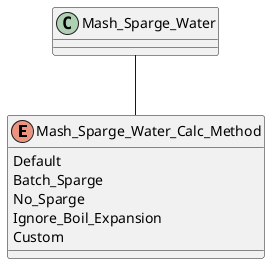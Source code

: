 @startuml
enum "Mash_Sparge_Water_Calc_Method" {
    Default
    Batch_Sparge
    No_Sparge
    Ignore_Boil_Expansion
    Custom
}
Mash_Sparge_Water -- Mash_Sparge_Water_Calc_Method

@enduml